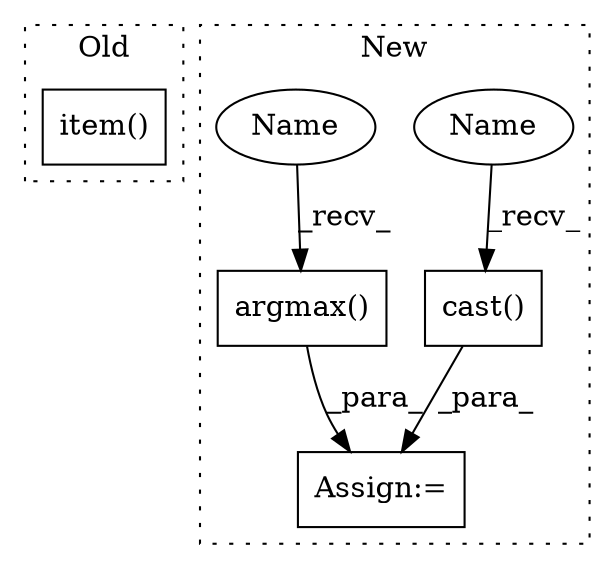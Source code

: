 digraph G {
subgraph cluster0 {
1 [label="item()" a="75" s="1271" l="31" shape="box"];
label = "Old";
style="dotted";
}
subgraph cluster1 {
2 [label="cast()" a="75" s="1098,1122" l="8,1" shape="box"];
3 [label="Assign:=" a="68" s="1470" l="4" shape="box"];
4 [label="argmax()" a="75" s="1029,1045" l="10,10" shape="box"];
5 [label="Name" a="87" s="1098" l="2" shape="ellipse"];
6 [label="Name" a="87" s="1029" l="2" shape="ellipse"];
label = "New";
style="dotted";
}
2 -> 3 [label="_para_"];
4 -> 3 [label="_para_"];
5 -> 2 [label="_recv_"];
6 -> 4 [label="_recv_"];
}